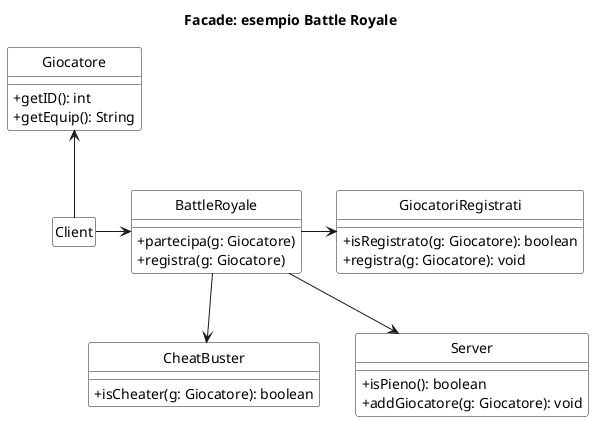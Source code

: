 ' Documentazione: https://plantuml.com/class-diagram

@startuml
' START STYLE
skinparam {
	monochrome true
	'shadowing false
	classBackgroundColor white
	noteBackgroundColor white
	classAttributeIconSize 0
}
hide circle
' END STYLE

title Facade: esempio Battle Royale

class Client
hide Client members

class Giocatore {
	+ getID(): int
	+ getEquip(): String
}

Client -up-> Giocatore
'BattleRoyale -up-> Giocatore

class BattleRoyale {
	+ partecipa(g: Giocatore)
	+ registra(g: Giocatore)
}

class Server {
	+ isPieno(): boolean
	+ addGiocatore(g: Giocatore): void
}

class GiocatoriRegistrati {
	+ isRegistrato(g: Giocatore): boolean
	+ registra(g: Giocatore): void
}

class CheatBuster {
	+ isCheater(g: Giocatore): boolean
}

Client -right-> BattleRoyale

BattleRoyale -right-> CheatBuster
BattleRoyale -right-> GiocatoriRegistrati
BattleRoyale -right-> Server

' per migliorare il posizionamento nel diagramma
GiocatoriRegistrati -[hidden]-> CheatBuster
Server -[hidden]up-> GiocatoriRegistrati


@enduml
